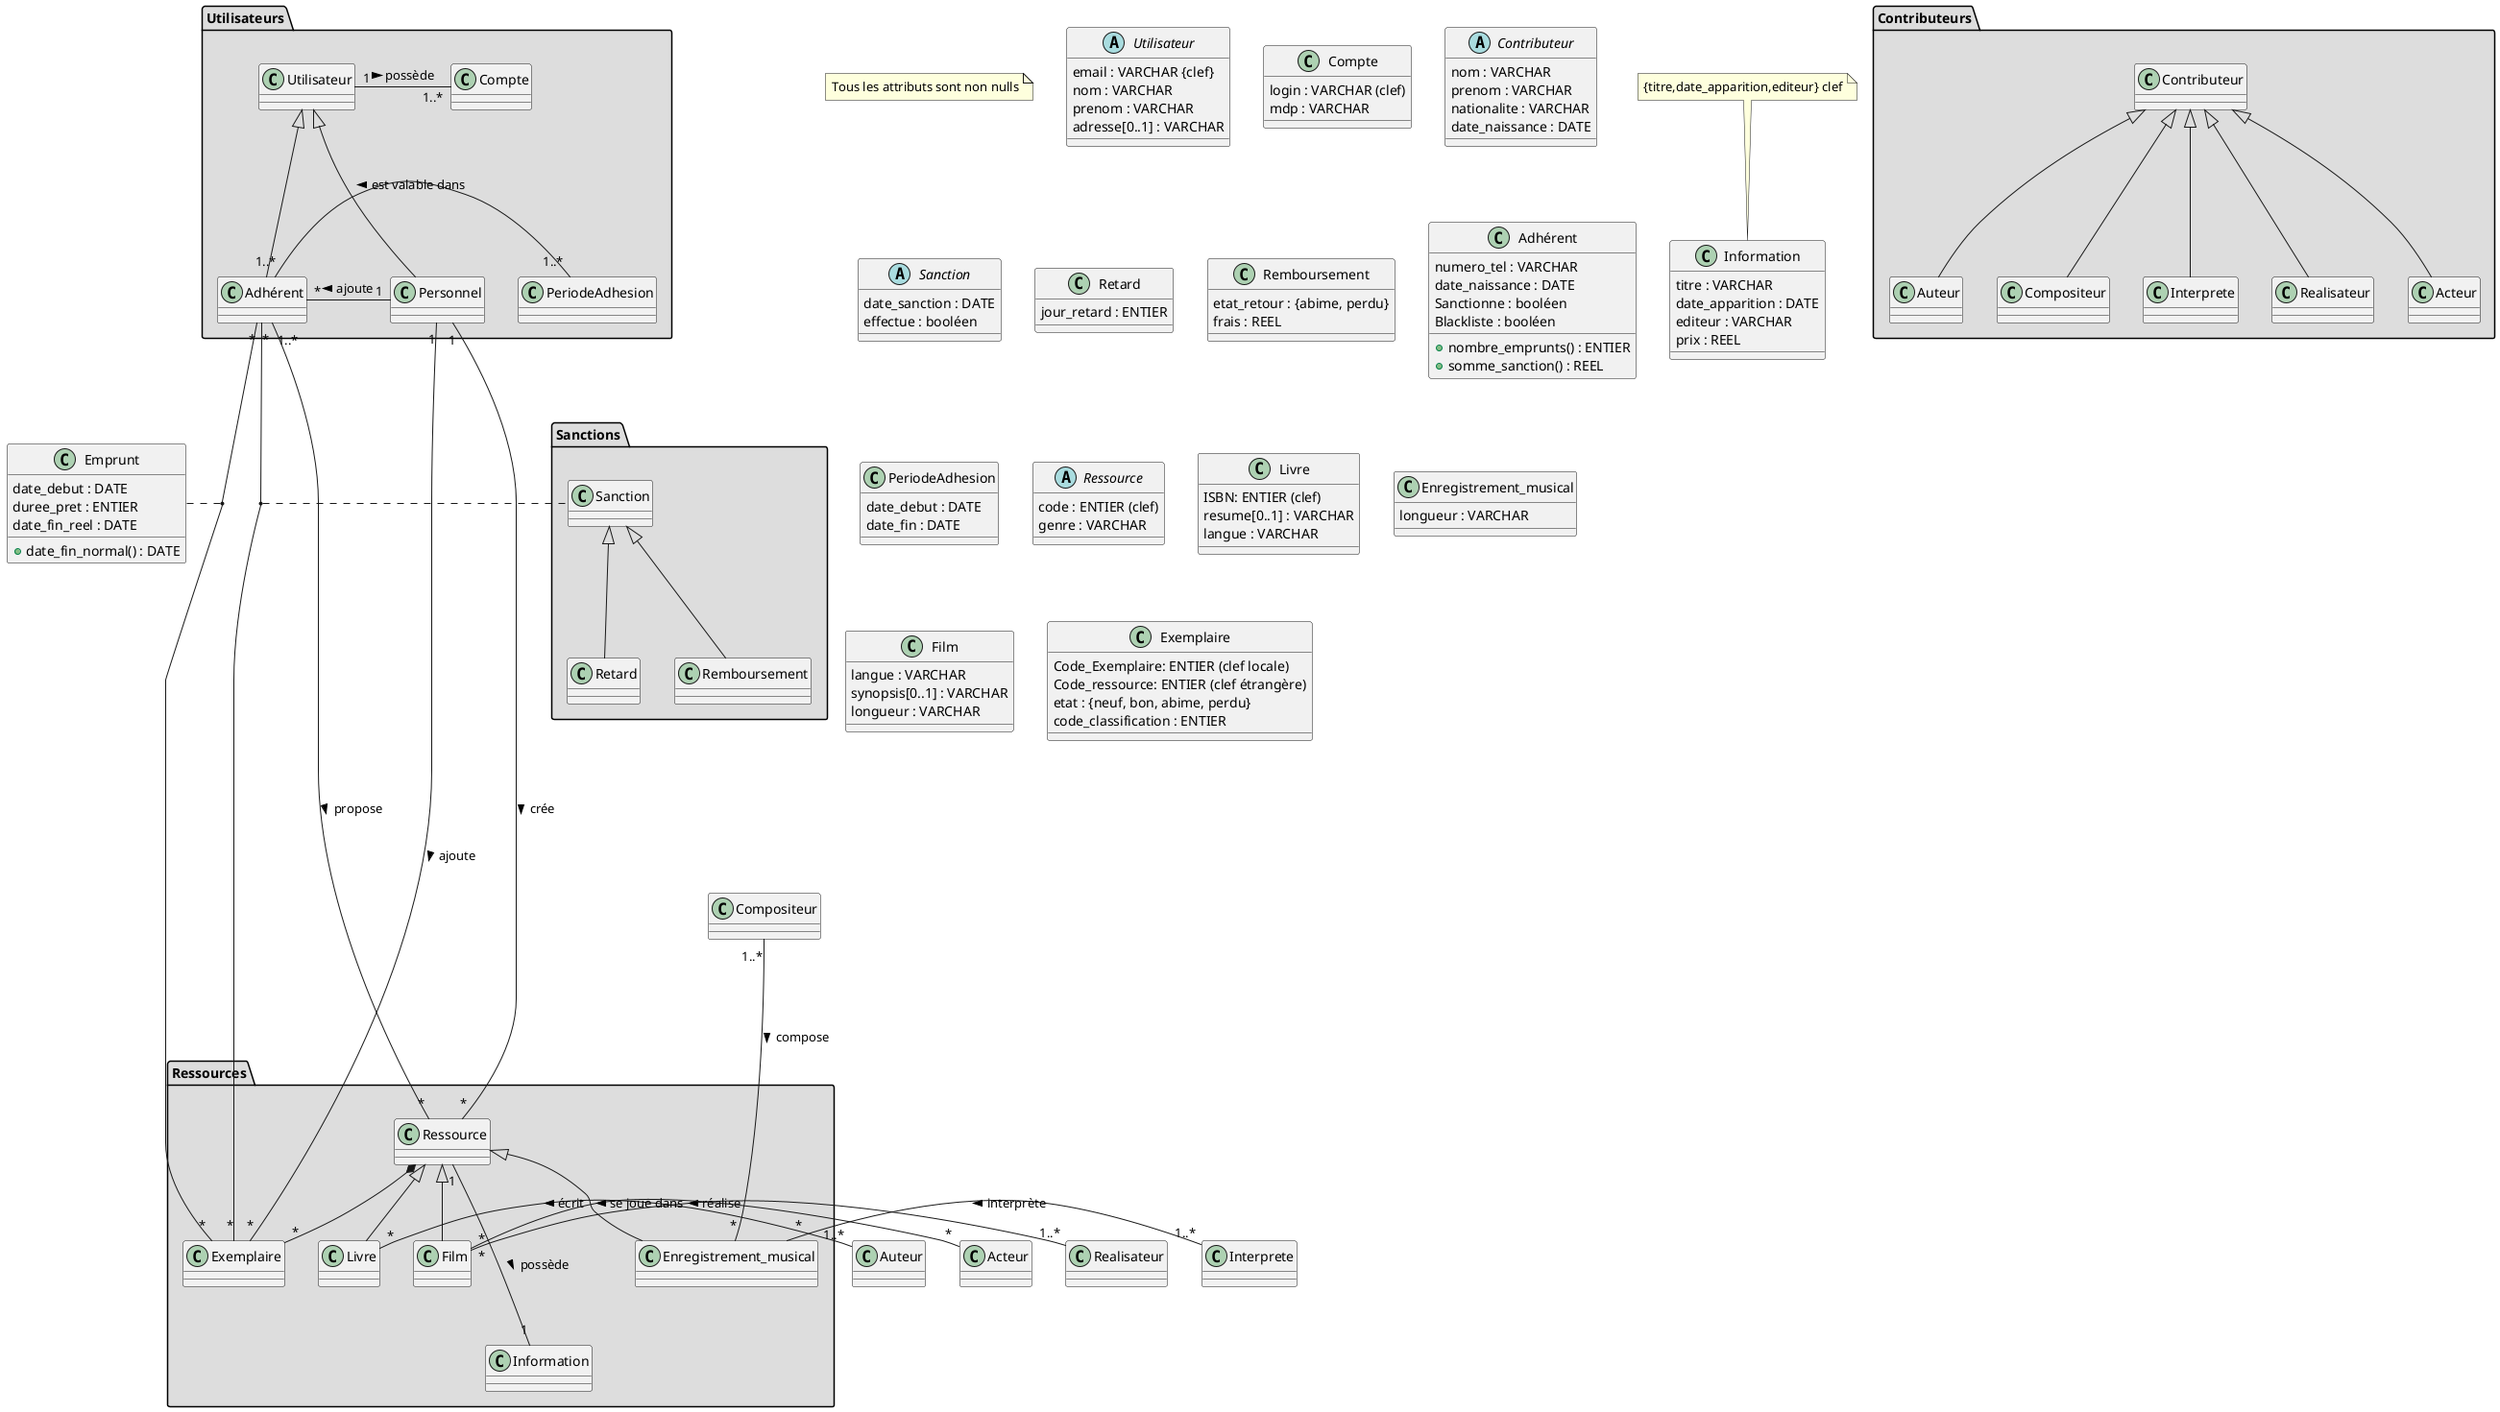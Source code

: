 @startuml Bibliotheque
note "Tous les attributs sont non nulls" as N1
package "Sanctions" #DDDDDD {
Sanction <|-- Retard
Sanction <|-- Remboursement
}

package "Utilisateurs" #DDDDDD {
Utilisateur <|-- Adhérent
Utilisateur <|-- Personnel
Adhérent "1..*" - "1..*" PeriodeAdhesion : < est valable dans
Utilisateur "1" - "1..*" Compte : > possède
}

package "Contributeurs" #DDDDDD {
Contributeur <|-- Auteur
Contributeur <|-- Compositeur
Contributeur <|-- Interprete
Contributeur <|-- Realisateur
Contributeur <|-- Acteur
}

package "Ressources" #DDDDDD {
Ressource <|-- Livre
Ressource <|-- Film
Ressource <|-- Enregistrement_musical
Ressource *-- "*" Exemplaire
Ressource "1" --- "1" Information : > possède
}

Adhérent "1..*" ------- "*" Ressource : > propose
Personnel "1" - "*" Exemplaire : > ajoute
Personnel "1" -- "*" Ressource : > crée
Personnel "1" - "*" Adhérent : > ajoute

abstract Class Utilisateur{
{field} email : VARCHAR {clef}
{field} nom : VARCHAR
{field} prenom : VARCHAR
{field} adresse[0..1] : VARCHAR
{method} 
}

class Compte{
{field} login : VARCHAR (clef)
{field} mdp : VARCHAR
}

abstract Class Contributeur{
{field} nom : VARCHAR
{field} prenom : VARCHAR
{field} nationalite : VARCHAR
{field} date_naissance : DATE
{method} 
}

Class Auteur{
}

Class Compositeur{
}

Class Interprete{
}

Class Realisateur{
}

Class Acteur{
}

Adhérent "*" - "*" Exemplaire
(Adhérent , Exemplaire) .. Emprunt
Adhérent "*" - "*" Exemplaire
(Adhérent, Exemplaire) .. Sanction

Auteur "1..*" - "*" Livre : > écrit
Interprete "1..*" - "*" Enregistrement_musical : > interprète
Realisateur "1..*" - "*" Film : > réalise
Acteur "*" - "*" Film : > se joue dans
Compositeur "1..*" ---- "*" Enregistrement_musical : > compose

Class Emprunt{
{field} date_debut : DATE
{field} duree_pret : ENTIER
{field} date_fin_reel : DATE
{method} +date_fin_normal() : DATE
}


abstract Class Sanction{
{field} date_sanction : DATE
{field} effectue : booléen
}

Class Retard{
{field} jour_retard : ENTIER
}

Class Remboursement{
{field} etat_retour : {abime, perdu}
{field} frais : REEL
}



Class Adhérent{
{field} numero_tel : VARCHAR
{field} date_naissance : DATE
{field} Sanctionne : booléen
{field} Blackliste : booléen
{method} +nombre_emprunts() : ENTIER
{method} +somme_sanction() : REEL
}

Class PeriodeAdhesion{
{field} date_debut : DATE
{field} date_fin : DATE
}

abstract Class Ressource{
{field} code : ENTIER (clef)
{field} genre : VARCHAR
{method} 
}

class Information{
{field} titre : VARCHAR
{field} date_apparition : DATE
{field} editeur : VARCHAR
{field} prix : REEL
}
note top: {titre,date_apparition,editeur} clef

Class Livre{
{field} ISBN: ENTIER (clef)
{field} resume[0..1] : VARCHAR
{field} langue : VARCHAR
}

Class Enregistrement_musical{
{field} longueur : VARCHAR
}

Class Film{
{field} langue : VARCHAR
{field} synopsis[0..1] : VARCHAR
{field} longueur : VARCHAR
}

Class Exemplaire{
{field} Code_Exemplaire: ENTIER (clef locale)
{field} Code_ressource: ENTIER (clef étrangère)
{field} etat : {neuf, bon, abime, perdu}
{field} code_classification : ENTIER
}


@enduml